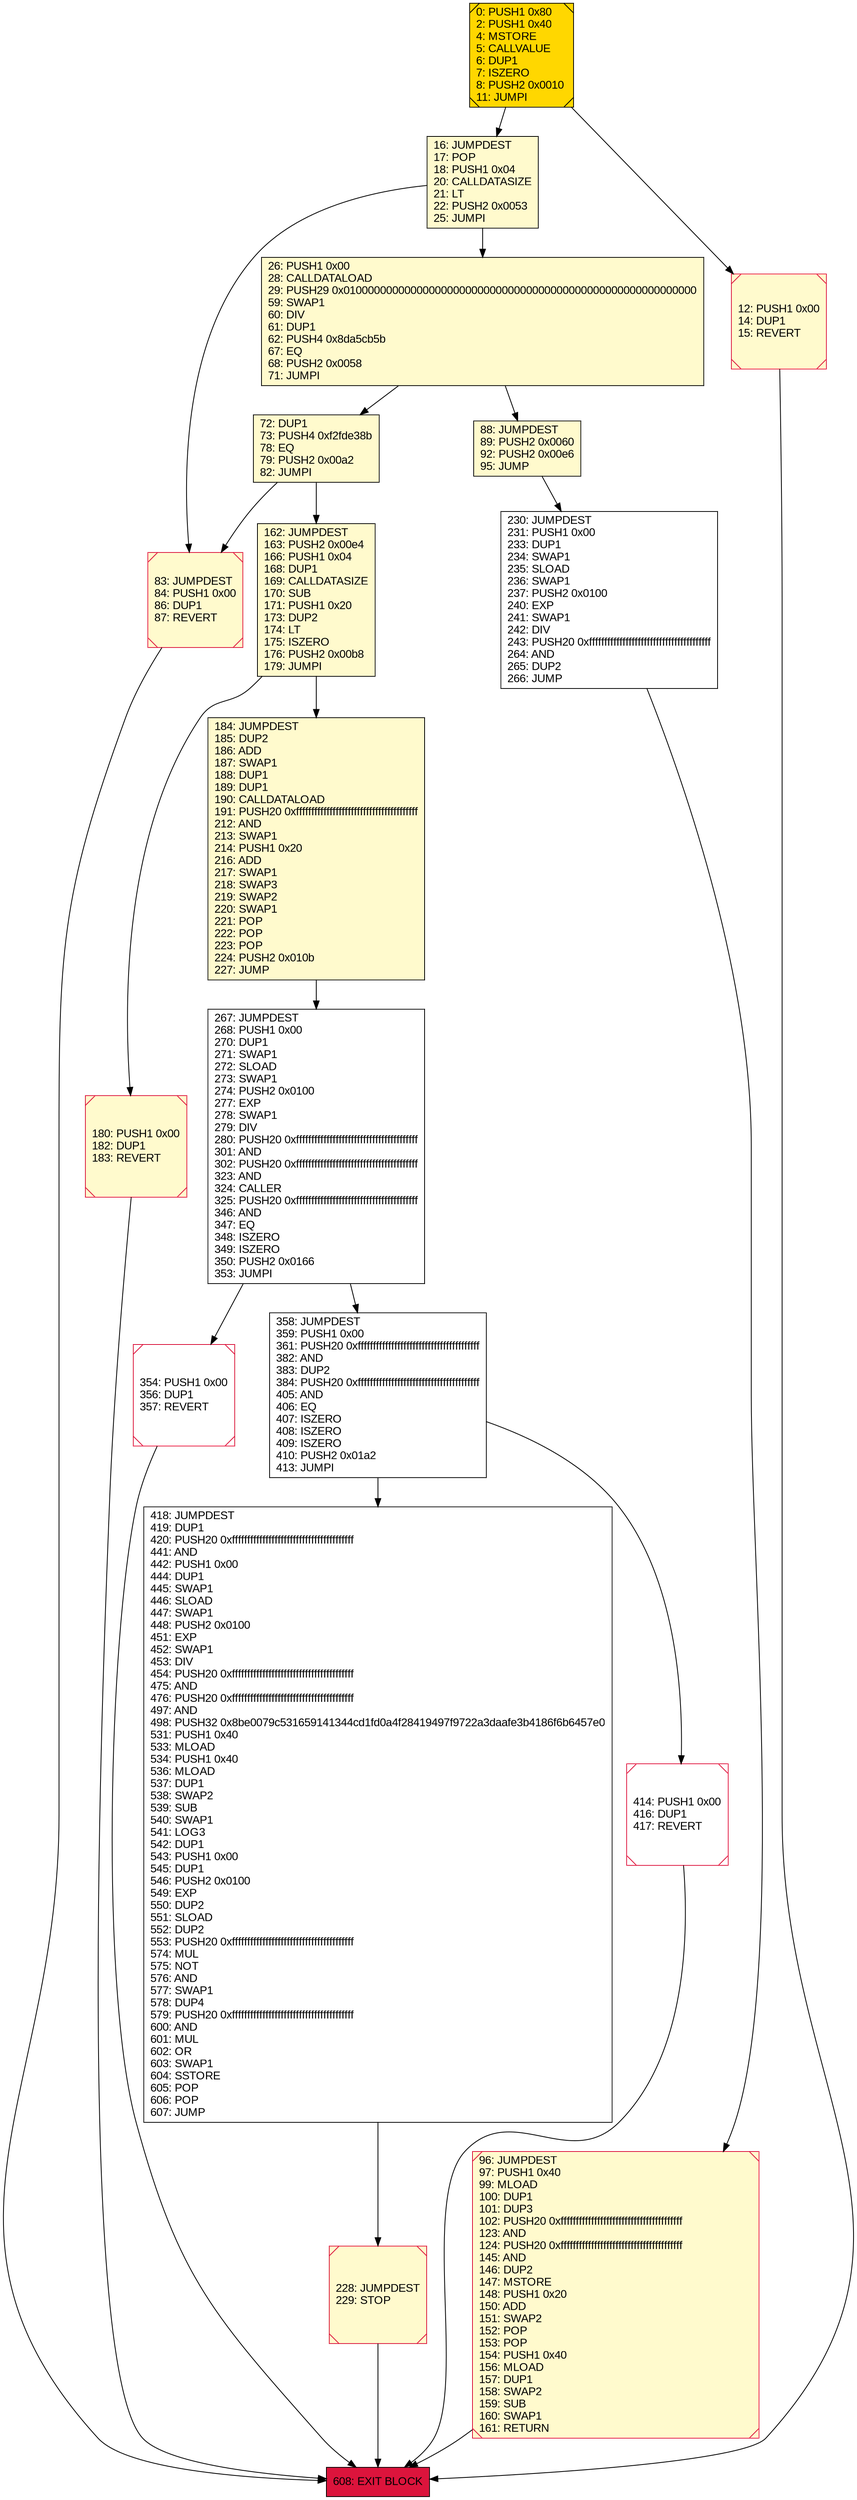 digraph G {
bgcolor=transparent rankdir=UD;
node [shape=box style=filled color=black fillcolor=white fontname=arial fontcolor=black];
608 [label="608: EXIT BLOCK\l" fillcolor=crimson ];
354 [label="354: PUSH1 0x00\l356: DUP1\l357: REVERT\l" shape=Msquare color=crimson ];
72 [label="72: DUP1\l73: PUSH4 0xf2fde38b\l78: EQ\l79: PUSH2 0x00a2\l82: JUMPI\l" fillcolor=lemonchiffon ];
358 [label="358: JUMPDEST\l359: PUSH1 0x00\l361: PUSH20 0xffffffffffffffffffffffffffffffffffffffff\l382: AND\l383: DUP2\l384: PUSH20 0xffffffffffffffffffffffffffffffffffffffff\l405: AND\l406: EQ\l407: ISZERO\l408: ISZERO\l409: ISZERO\l410: PUSH2 0x01a2\l413: JUMPI\l" ];
88 [label="88: JUMPDEST\l89: PUSH2 0x0060\l92: PUSH2 0x00e6\l95: JUMP\l" fillcolor=lemonchiffon ];
16 [label="16: JUMPDEST\l17: POP\l18: PUSH1 0x04\l20: CALLDATASIZE\l21: LT\l22: PUSH2 0x0053\l25: JUMPI\l" fillcolor=lemonchiffon ];
12 [label="12: PUSH1 0x00\l14: DUP1\l15: REVERT\l" fillcolor=lemonchiffon shape=Msquare color=crimson ];
230 [label="230: JUMPDEST\l231: PUSH1 0x00\l233: DUP1\l234: SWAP1\l235: SLOAD\l236: SWAP1\l237: PUSH2 0x0100\l240: EXP\l241: SWAP1\l242: DIV\l243: PUSH20 0xffffffffffffffffffffffffffffffffffffffff\l264: AND\l265: DUP2\l266: JUMP\l" ];
267 [label="267: JUMPDEST\l268: PUSH1 0x00\l270: DUP1\l271: SWAP1\l272: SLOAD\l273: SWAP1\l274: PUSH2 0x0100\l277: EXP\l278: SWAP1\l279: DIV\l280: PUSH20 0xffffffffffffffffffffffffffffffffffffffff\l301: AND\l302: PUSH20 0xffffffffffffffffffffffffffffffffffffffff\l323: AND\l324: CALLER\l325: PUSH20 0xffffffffffffffffffffffffffffffffffffffff\l346: AND\l347: EQ\l348: ISZERO\l349: ISZERO\l350: PUSH2 0x0166\l353: JUMPI\l" ];
228 [label="228: JUMPDEST\l229: STOP\l" fillcolor=lemonchiffon shape=Msquare color=crimson ];
418 [label="418: JUMPDEST\l419: DUP1\l420: PUSH20 0xffffffffffffffffffffffffffffffffffffffff\l441: AND\l442: PUSH1 0x00\l444: DUP1\l445: SWAP1\l446: SLOAD\l447: SWAP1\l448: PUSH2 0x0100\l451: EXP\l452: SWAP1\l453: DIV\l454: PUSH20 0xffffffffffffffffffffffffffffffffffffffff\l475: AND\l476: PUSH20 0xffffffffffffffffffffffffffffffffffffffff\l497: AND\l498: PUSH32 0x8be0079c531659141344cd1fd0a4f28419497f9722a3daafe3b4186f6b6457e0\l531: PUSH1 0x40\l533: MLOAD\l534: PUSH1 0x40\l536: MLOAD\l537: DUP1\l538: SWAP2\l539: SUB\l540: SWAP1\l541: LOG3\l542: DUP1\l543: PUSH1 0x00\l545: DUP1\l546: PUSH2 0x0100\l549: EXP\l550: DUP2\l551: SLOAD\l552: DUP2\l553: PUSH20 0xffffffffffffffffffffffffffffffffffffffff\l574: MUL\l575: NOT\l576: AND\l577: SWAP1\l578: DUP4\l579: PUSH20 0xffffffffffffffffffffffffffffffffffffffff\l600: AND\l601: MUL\l602: OR\l603: SWAP1\l604: SSTORE\l605: POP\l606: POP\l607: JUMP\l" ];
162 [label="162: JUMPDEST\l163: PUSH2 0x00e4\l166: PUSH1 0x04\l168: DUP1\l169: CALLDATASIZE\l170: SUB\l171: PUSH1 0x20\l173: DUP2\l174: LT\l175: ISZERO\l176: PUSH2 0x00b8\l179: JUMPI\l" fillcolor=lemonchiffon ];
96 [label="96: JUMPDEST\l97: PUSH1 0x40\l99: MLOAD\l100: DUP1\l101: DUP3\l102: PUSH20 0xffffffffffffffffffffffffffffffffffffffff\l123: AND\l124: PUSH20 0xffffffffffffffffffffffffffffffffffffffff\l145: AND\l146: DUP2\l147: MSTORE\l148: PUSH1 0x20\l150: ADD\l151: SWAP2\l152: POP\l153: POP\l154: PUSH1 0x40\l156: MLOAD\l157: DUP1\l158: SWAP2\l159: SUB\l160: SWAP1\l161: RETURN\l" fillcolor=lemonchiffon shape=Msquare color=crimson ];
180 [label="180: PUSH1 0x00\l182: DUP1\l183: REVERT\l" fillcolor=lemonchiffon shape=Msquare color=crimson ];
83 [label="83: JUMPDEST\l84: PUSH1 0x00\l86: DUP1\l87: REVERT\l" fillcolor=lemonchiffon shape=Msquare color=crimson ];
0 [label="0: PUSH1 0x80\l2: PUSH1 0x40\l4: MSTORE\l5: CALLVALUE\l6: DUP1\l7: ISZERO\l8: PUSH2 0x0010\l11: JUMPI\l" fillcolor=lemonchiffon shape=Msquare fillcolor=gold ];
26 [label="26: PUSH1 0x00\l28: CALLDATALOAD\l29: PUSH29 0x0100000000000000000000000000000000000000000000000000000000\l59: SWAP1\l60: DIV\l61: DUP1\l62: PUSH4 0x8da5cb5b\l67: EQ\l68: PUSH2 0x0058\l71: JUMPI\l" fillcolor=lemonchiffon ];
184 [label="184: JUMPDEST\l185: DUP2\l186: ADD\l187: SWAP1\l188: DUP1\l189: DUP1\l190: CALLDATALOAD\l191: PUSH20 0xffffffffffffffffffffffffffffffffffffffff\l212: AND\l213: SWAP1\l214: PUSH1 0x20\l216: ADD\l217: SWAP1\l218: SWAP3\l219: SWAP2\l220: SWAP1\l221: POP\l222: POP\l223: POP\l224: PUSH2 0x010b\l227: JUMP\l" fillcolor=lemonchiffon ];
414 [label="414: PUSH1 0x00\l416: DUP1\l417: REVERT\l" shape=Msquare color=crimson ];
162 -> 180;
12 -> 608;
228 -> 608;
96 -> 608;
267 -> 354;
26 -> 88;
358 -> 414;
88 -> 230;
414 -> 608;
418 -> 228;
230 -> 96;
354 -> 608;
184 -> 267;
162 -> 184;
16 -> 26;
0 -> 12;
26 -> 72;
0 -> 16;
180 -> 608;
83 -> 608;
267 -> 358;
358 -> 418;
72 -> 162;
16 -> 83;
72 -> 83;
}
